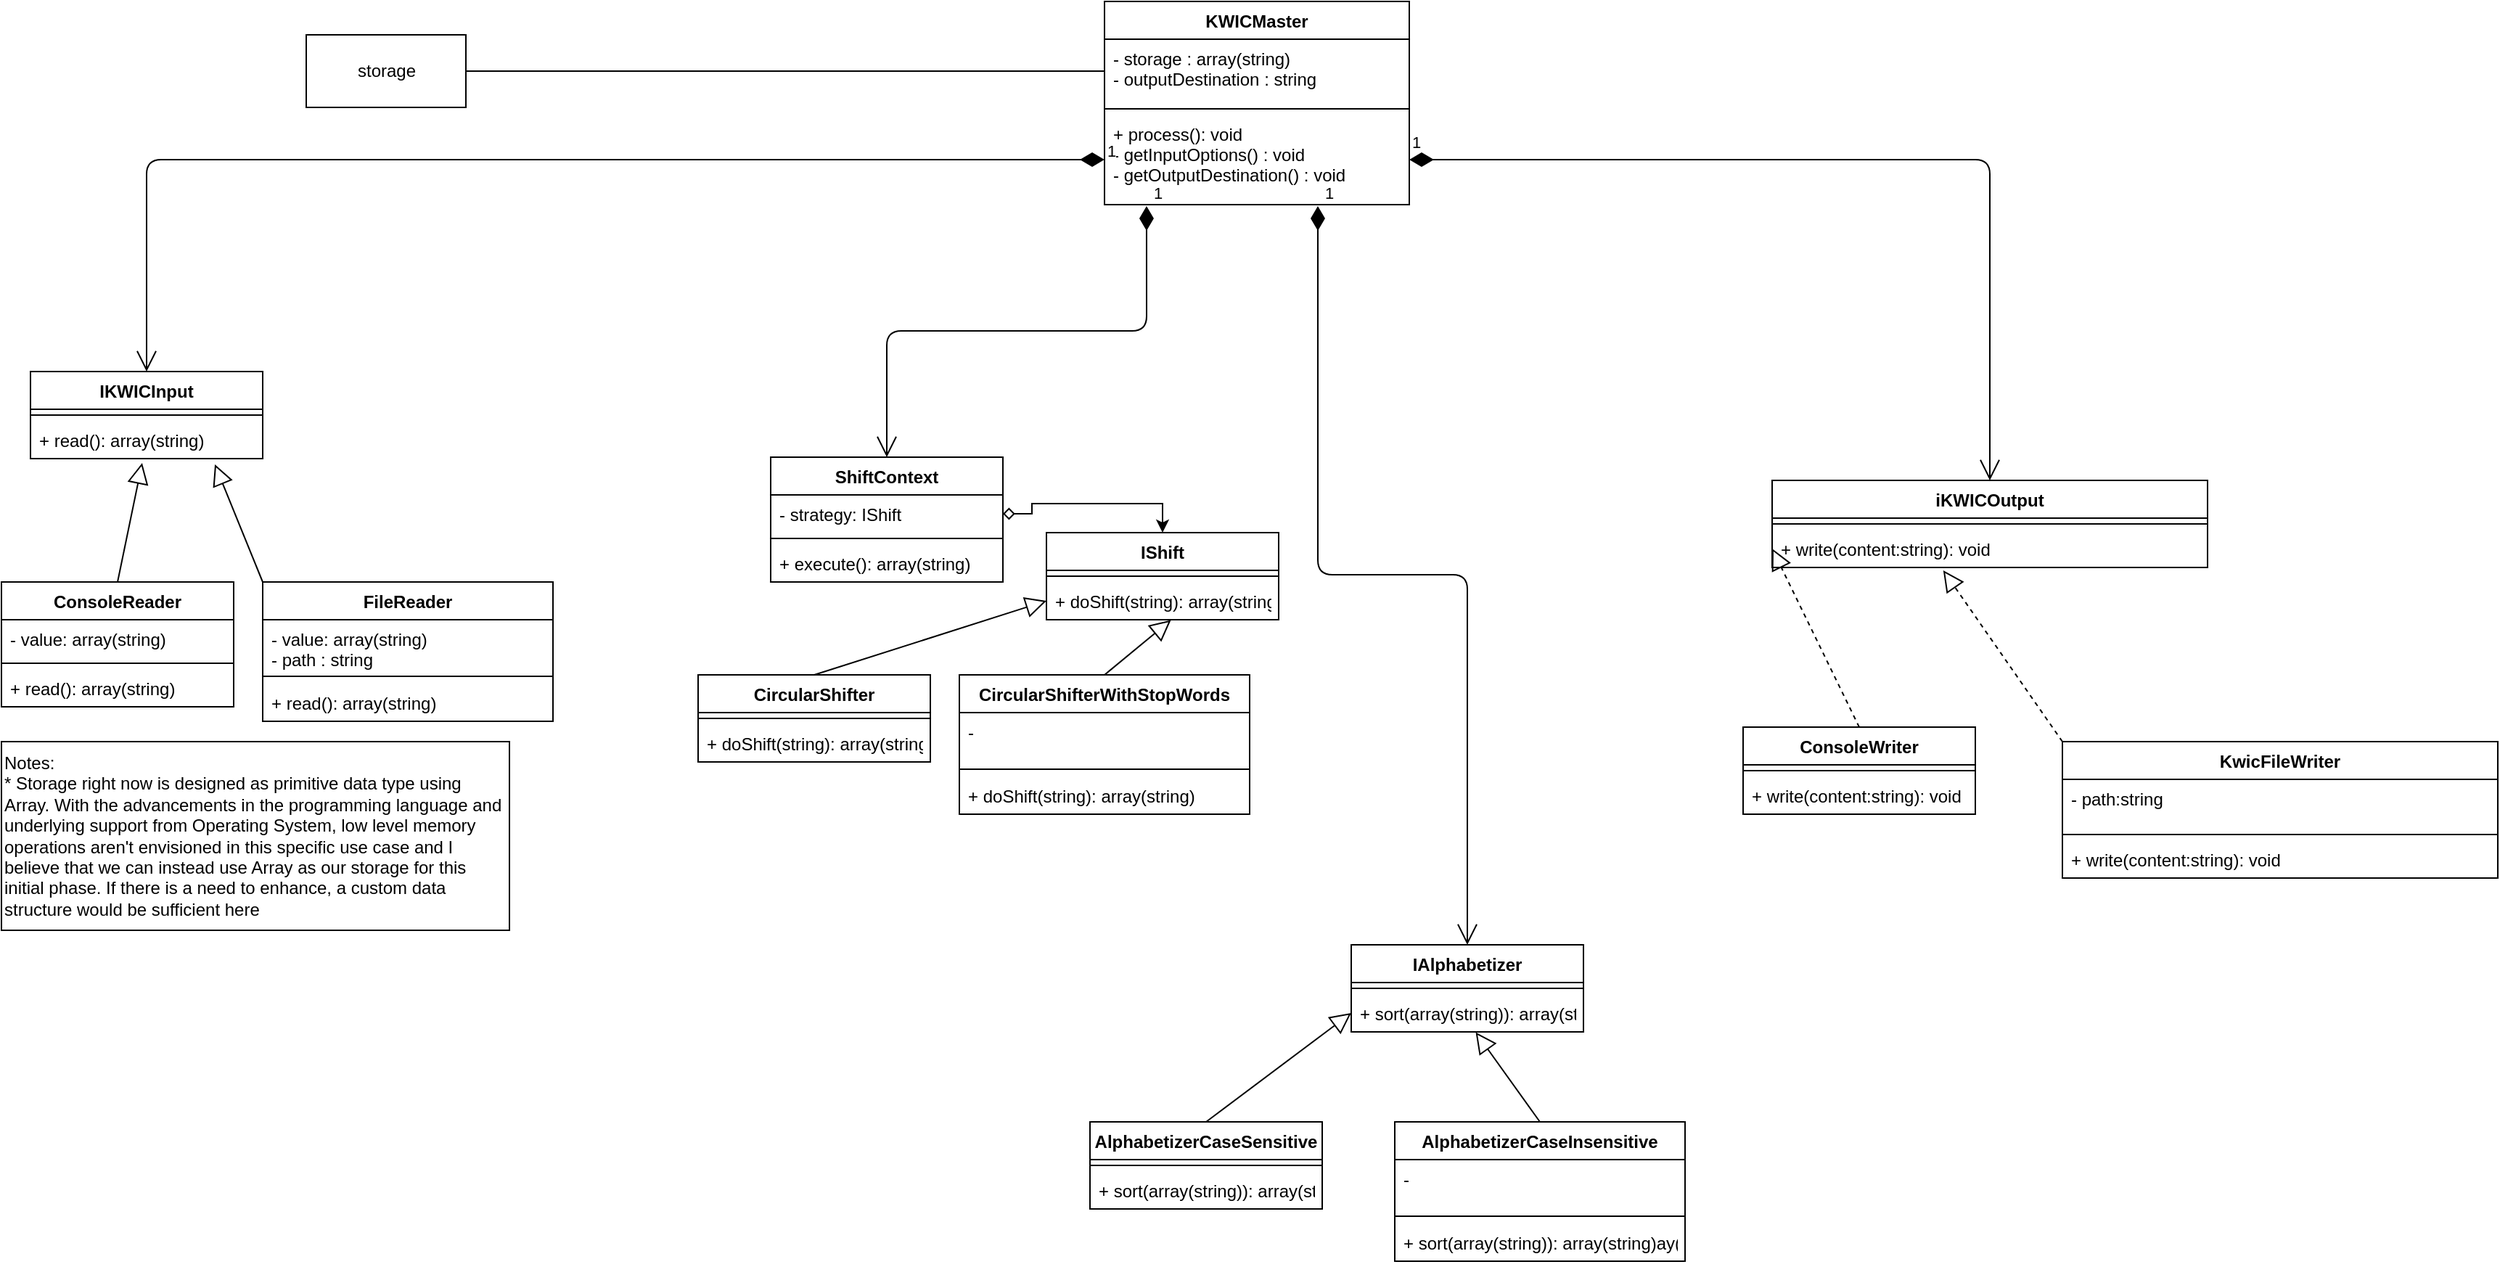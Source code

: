 <mxfile version="14.2.9" type="github">
  <diagram name="Page-1" id="929967ad-93f9-6ef4-fab6-5d389245f69c">
    <mxGraphModel dx="1409" dy="729" grid="1" gridSize="10" guides="1" tooltips="1" connect="1" arrows="1" fold="1" page="1" pageScale="1.5" pageWidth="1169" pageHeight="826" background="none" math="0" shadow="0">
      <root>
        <mxCell id="0" style=";html=1;" />
        <mxCell id="1" style=";html=1;" parent="0" />
        <mxCell id="phy_oIgyeEhYIAaXvfVB-1" value="KWICMaster" style="swimlane;fontStyle=1;align=center;verticalAlign=top;childLayout=stackLayout;horizontal=1;startSize=26;horizontalStack=0;resizeParent=1;resizeParentMax=0;resizeLast=0;collapsible=1;marginBottom=0;" parent="1" vertex="1">
          <mxGeometry x="770" y="170" width="210" height="140" as="geometry" />
        </mxCell>
        <mxCell id="phy_oIgyeEhYIAaXvfVB-2" value="- storage : array(string)&#xa;- outputDestination : string&#xa;" style="text;strokeColor=none;fillColor=none;align=left;verticalAlign=top;spacingLeft=4;spacingRight=4;overflow=hidden;rotatable=0;points=[[0,0.5],[1,0.5]];portConstraint=eastwest;" parent="phy_oIgyeEhYIAaXvfVB-1" vertex="1">
          <mxGeometry y="26" width="210" height="44" as="geometry" />
        </mxCell>
        <mxCell id="phy_oIgyeEhYIAaXvfVB-3" value="" style="line;strokeWidth=1;fillColor=none;align=left;verticalAlign=middle;spacingTop=-1;spacingLeft=3;spacingRight=3;rotatable=0;labelPosition=right;points=[];portConstraint=eastwest;" parent="phy_oIgyeEhYIAaXvfVB-1" vertex="1">
          <mxGeometry y="70" width="210" height="8" as="geometry" />
        </mxCell>
        <mxCell id="phy_oIgyeEhYIAaXvfVB-4" value="+ process(): void&#xa;- getInputOptions() : void&#xa;- getOutputDestination() : void" style="text;strokeColor=none;fillColor=none;align=left;verticalAlign=top;spacingLeft=4;spacingRight=4;overflow=hidden;rotatable=0;points=[[0,0.5],[1,0.5]];portConstraint=eastwest;" parent="phy_oIgyeEhYIAaXvfVB-1" vertex="1">
          <mxGeometry y="78" width="210" height="62" as="geometry" />
        </mxCell>
        <mxCell id="phy_oIgyeEhYIAaXvfVB-5" value="ConsoleReader" style="swimlane;fontStyle=1;align=center;verticalAlign=top;childLayout=stackLayout;horizontal=1;startSize=26;horizontalStack=0;resizeParent=1;resizeParentMax=0;resizeLast=0;collapsible=1;marginBottom=0;" parent="1" vertex="1">
          <mxGeometry x="10" y="570" width="160" height="86" as="geometry" />
        </mxCell>
        <mxCell id="phy_oIgyeEhYIAaXvfVB-6" value="- value: array(string)" style="text;strokeColor=none;fillColor=none;align=left;verticalAlign=top;spacingLeft=4;spacingRight=4;overflow=hidden;rotatable=0;points=[[0,0.5],[1,0.5]];portConstraint=eastwest;" parent="phy_oIgyeEhYIAaXvfVB-5" vertex="1">
          <mxGeometry y="26" width="160" height="26" as="geometry" />
        </mxCell>
        <mxCell id="phy_oIgyeEhYIAaXvfVB-7" value="" style="line;strokeWidth=1;fillColor=none;align=left;verticalAlign=middle;spacingTop=-1;spacingLeft=3;spacingRight=3;rotatable=0;labelPosition=right;points=[];portConstraint=eastwest;" parent="phy_oIgyeEhYIAaXvfVB-5" vertex="1">
          <mxGeometry y="52" width="160" height="8" as="geometry" />
        </mxCell>
        <mxCell id="phy_oIgyeEhYIAaXvfVB-8" value="+ read(): array(string)" style="text;strokeColor=none;fillColor=none;align=left;verticalAlign=top;spacingLeft=4;spacingRight=4;overflow=hidden;rotatable=0;points=[[0,0.5],[1,0.5]];portConstraint=eastwest;" parent="phy_oIgyeEhYIAaXvfVB-5" vertex="1">
          <mxGeometry y="60" width="160" height="26" as="geometry" />
        </mxCell>
        <mxCell id="phy_oIgyeEhYIAaXvfVB-11" value="FileReader" style="swimlane;fontStyle=1;align=center;verticalAlign=top;childLayout=stackLayout;horizontal=1;startSize=26;horizontalStack=0;resizeParent=1;resizeParentMax=0;resizeLast=0;collapsible=1;marginBottom=0;" parent="1" vertex="1">
          <mxGeometry x="190" y="570" width="200" height="96" as="geometry" />
        </mxCell>
        <mxCell id="phy_oIgyeEhYIAaXvfVB-12" value="- value: array(string)&#xa;- path : string" style="text;strokeColor=none;fillColor=none;align=left;verticalAlign=top;spacingLeft=4;spacingRight=4;overflow=hidden;rotatable=0;points=[[0,0.5],[1,0.5]];portConstraint=eastwest;" parent="phy_oIgyeEhYIAaXvfVB-11" vertex="1">
          <mxGeometry y="26" width="200" height="34" as="geometry" />
        </mxCell>
        <mxCell id="phy_oIgyeEhYIAaXvfVB-13" value="" style="line;strokeWidth=1;fillColor=none;align=left;verticalAlign=middle;spacingTop=-1;spacingLeft=3;spacingRight=3;rotatable=0;labelPosition=right;points=[];portConstraint=eastwest;" parent="phy_oIgyeEhYIAaXvfVB-11" vertex="1">
          <mxGeometry y="60" width="200" height="10" as="geometry" />
        </mxCell>
        <mxCell id="phy_oIgyeEhYIAaXvfVB-14" value="+ read(): array(string)" style="text;strokeColor=none;fillColor=none;align=left;verticalAlign=top;spacingLeft=4;spacingRight=4;overflow=hidden;rotatable=0;points=[[0,0.5],[1,0.5]];portConstraint=eastwest;" parent="phy_oIgyeEhYIAaXvfVB-11" vertex="1">
          <mxGeometry y="70" width="200" height="26" as="geometry" />
        </mxCell>
        <mxCell id="phy_oIgyeEhYIAaXvfVB-15" value="ConsoleWriter" style="swimlane;fontStyle=1;align=center;verticalAlign=top;childLayout=stackLayout;horizontal=1;startSize=26;horizontalStack=0;resizeParent=1;resizeParentMax=0;resizeLast=0;collapsible=1;marginBottom=0;" parent="1" vertex="1">
          <mxGeometry x="1210" y="670" width="160" height="60" as="geometry" />
        </mxCell>
        <mxCell id="phy_oIgyeEhYIAaXvfVB-17" value="" style="line;strokeWidth=1;fillColor=none;align=left;verticalAlign=middle;spacingTop=-1;spacingLeft=3;spacingRight=3;rotatable=0;labelPosition=right;points=[];portConstraint=eastwest;" parent="phy_oIgyeEhYIAaXvfVB-15" vertex="1">
          <mxGeometry y="26" width="160" height="8" as="geometry" />
        </mxCell>
        <mxCell id="phy_oIgyeEhYIAaXvfVB-18" value="+ write(content:string): void" style="text;strokeColor=none;fillColor=none;align=left;verticalAlign=top;spacingLeft=4;spacingRight=4;overflow=hidden;rotatable=0;points=[[0,0.5],[1,0.5]];portConstraint=eastwest;" parent="phy_oIgyeEhYIAaXvfVB-15" vertex="1">
          <mxGeometry y="34" width="160" height="26" as="geometry" />
        </mxCell>
        <mxCell id="phy_oIgyeEhYIAaXvfVB-19" value="KwicFileWriter" style="swimlane;fontStyle=1;align=center;verticalAlign=top;childLayout=stackLayout;horizontal=1;startSize=26;horizontalStack=0;resizeParent=1;resizeParentMax=0;resizeLast=0;collapsible=1;marginBottom=0;" parent="1" vertex="1">
          <mxGeometry x="1430" y="680" width="300" height="94" as="geometry" />
        </mxCell>
        <mxCell id="phy_oIgyeEhYIAaXvfVB-20" value="- path:string" style="text;strokeColor=none;fillColor=none;align=left;verticalAlign=top;spacingLeft=4;spacingRight=4;overflow=hidden;rotatable=0;points=[[0,0.5],[1,0.5]];portConstraint=eastwest;" parent="phy_oIgyeEhYIAaXvfVB-19" vertex="1">
          <mxGeometry y="26" width="300" height="34" as="geometry" />
        </mxCell>
        <mxCell id="phy_oIgyeEhYIAaXvfVB-21" value="" style="line;strokeWidth=1;fillColor=none;align=left;verticalAlign=middle;spacingTop=-1;spacingLeft=3;spacingRight=3;rotatable=0;labelPosition=right;points=[];portConstraint=eastwest;" parent="phy_oIgyeEhYIAaXvfVB-19" vertex="1">
          <mxGeometry y="60" width="300" height="8" as="geometry" />
        </mxCell>
        <mxCell id="phy_oIgyeEhYIAaXvfVB-22" value="+ write(content:string): void" style="text;strokeColor=none;fillColor=none;align=left;verticalAlign=top;spacingLeft=4;spacingRight=4;overflow=hidden;rotatable=0;points=[[0,0.5],[1,0.5]];portConstraint=eastwest;" parent="phy_oIgyeEhYIAaXvfVB-19" vertex="1">
          <mxGeometry y="68" width="300" height="26" as="geometry" />
        </mxCell>
        <mxCell id="phy_oIgyeEhYIAaXvfVB-32" value="" style="endArrow=block;endFill=0;endSize=12;html=1;exitX=0.5;exitY=0;exitDx=0;exitDy=0;entryX=0.481;entryY=1.115;entryDx=0;entryDy=0;entryPerimeter=0;" parent="1" source="phy_oIgyeEhYIAaXvfVB-5" target="8xvTotdAk9lfw0vqoSSg-4" edge="1">
          <mxGeometry width="160" relative="1" as="geometry">
            <mxPoint x="500" y="520" as="sourcePoint" />
            <mxPoint x="250" y="490" as="targetPoint" />
          </mxGeometry>
        </mxCell>
        <mxCell id="phy_oIgyeEhYIAaXvfVB-33" value="" style="endArrow=block;endFill=0;endSize=12;html=1;exitX=0;exitY=0;exitDx=0;exitDy=0;entryX=0.794;entryY=1.154;entryDx=0;entryDy=0;entryPerimeter=0;" parent="1" source="phy_oIgyeEhYIAaXvfVB-11" target="8xvTotdAk9lfw0vqoSSg-4" edge="1">
          <mxGeometry width="160" relative="1" as="geometry">
            <mxPoint x="150" y="587" as="sourcePoint" />
            <mxPoint x="430" y="490" as="targetPoint" />
          </mxGeometry>
        </mxCell>
        <mxCell id="phy_oIgyeEhYIAaXvfVB-34" value="" style="endArrow=block;dashed=1;endFill=0;endSize=12;html=1;exitX=0.5;exitY=0;exitDx=0;exitDy=0;entryX=0;entryY=0.5;entryDx=0;entryDy=0;" parent="1" source="phy_oIgyeEhYIAaXvfVB-15" target="8xvTotdAk9lfw0vqoSSg-25" edge="1">
          <mxGeometry width="160" relative="1" as="geometry">
            <mxPoint x="1310" y="557" as="sourcePoint" />
            <mxPoint x="1490" y="603" as="targetPoint" />
          </mxGeometry>
        </mxCell>
        <mxCell id="phy_oIgyeEhYIAaXvfVB-35" value="" style="endArrow=block;dashed=1;endFill=0;endSize=12;html=1;exitX=0;exitY=0;exitDx=0;exitDy=0;entryX=0.393;entryY=1.077;entryDx=0;entryDy=0;entryPerimeter=0;" parent="1" source="phy_oIgyeEhYIAaXvfVB-19" target="8xvTotdAk9lfw0vqoSSg-25" edge="1">
          <mxGeometry width="160" relative="1" as="geometry">
            <mxPoint x="1360" y="577" as="sourcePoint" />
            <mxPoint x="1650" y="603" as="targetPoint" />
          </mxGeometry>
        </mxCell>
        <mxCell id="phy_oIgyeEhYIAaXvfVB-52" value="storage" style="html=1;" parent="1" vertex="1">
          <mxGeometry x="220" y="193" width="110" height="50" as="geometry" />
        </mxCell>
        <mxCell id="phy_oIgyeEhYIAaXvfVB-53" value="" style="endArrow=none;html=1;edgeStyle=orthogonalEdgeStyle;entryX=0;entryY=0.5;entryDx=0;entryDy=0;exitX=1;exitY=0.5;exitDx=0;exitDy=0;" parent="1" source="phy_oIgyeEhYIAaXvfVB-52" target="phy_oIgyeEhYIAaXvfVB-2" edge="1">
          <mxGeometry relative="1" as="geometry">
            <mxPoint x="340" y="220" as="sourcePoint" />
            <mxPoint x="500" y="220" as="targetPoint" />
          </mxGeometry>
        </mxCell>
        <mxCell id="3jCtUMYixhxMc4JCGIBf-1" value="Notes:&amp;nbsp;&lt;br&gt;* Storage right now is designed as primitive data type using Array. With the advancements in the programming language and underlying support from Operating System, low level memory operations aren&#39;t envisioned in this specific use case and I believe that we can instead use Array as our storage for this initial phase. If there is a need to enhance, a custom data structure would be sufficient here&amp;nbsp;" style="rounded=0;whiteSpace=wrap;html=1;align=left;" parent="1" vertex="1">
          <mxGeometry x="10" y="680" width="350" height="130" as="geometry" />
        </mxCell>
        <mxCell id="3jCtUMYixhxMc4JCGIBf-11" value="1" style="endArrow=open;html=1;endSize=12;startArrow=diamondThin;startSize=14;startFill=1;edgeStyle=orthogonalEdgeStyle;align=left;verticalAlign=bottom;exitX=0;exitY=0.5;exitDx=0;exitDy=0;" parent="1" source="phy_oIgyeEhYIAaXvfVB-4" target="8xvTotdAk9lfw0vqoSSg-1" edge="1">
          <mxGeometry x="-1" y="3" relative="1" as="geometry">
            <mxPoint x="680" y="340" as="sourcePoint" />
            <mxPoint x="330" y="440" as="targetPoint" />
          </mxGeometry>
        </mxCell>
        <mxCell id="3jCtUMYixhxMc4JCGIBf-12" value="1" style="endArrow=open;html=1;endSize=12;startArrow=diamondThin;startSize=14;startFill=1;edgeStyle=orthogonalEdgeStyle;align=left;verticalAlign=bottom;exitX=0.138;exitY=1.016;exitDx=0;exitDy=0;exitPerimeter=0;entryX=0.5;entryY=0;entryDx=0;entryDy=0;" parent="1" source="phy_oIgyeEhYIAaXvfVB-4" target="8xvTotdAk9lfw0vqoSSg-26" edge="1">
          <mxGeometry x="-1" y="3" relative="1" as="geometry">
            <mxPoint x="780" y="289" as="sourcePoint" />
            <mxPoint x="670" y="470" as="targetPoint" />
          </mxGeometry>
        </mxCell>
        <mxCell id="3jCtUMYixhxMc4JCGIBf-13" value="1" style="endArrow=open;html=1;endSize=12;startArrow=diamondThin;startSize=14;startFill=1;edgeStyle=orthogonalEdgeStyle;align=left;verticalAlign=bottom;exitX=0.7;exitY=1.016;exitDx=0;exitDy=0;exitPerimeter=0;entryX=0.5;entryY=0;entryDx=0;entryDy=0;" parent="1" source="phy_oIgyeEhYIAaXvfVB-4" target="8xvTotdAk9lfw0vqoSSg-49" edge="1">
          <mxGeometry x="-1" y="3" relative="1" as="geometry">
            <mxPoint x="808.98" y="320.992" as="sourcePoint" />
            <mxPoint x="1025" y="774" as="targetPoint" />
          </mxGeometry>
        </mxCell>
        <mxCell id="3jCtUMYixhxMc4JCGIBf-14" value="1" style="endArrow=open;html=1;endSize=12;startArrow=diamondThin;startSize=14;startFill=1;edgeStyle=orthogonalEdgeStyle;align=left;verticalAlign=bottom;exitX=1;exitY=0.5;exitDx=0;exitDy=0;entryX=0.5;entryY=0;entryDx=0;entryDy=0;" parent="1" source="phy_oIgyeEhYIAaXvfVB-4" target="8xvTotdAk9lfw0vqoSSg-22" edge="1">
          <mxGeometry x="-1" y="3" relative="1" as="geometry">
            <mxPoint x="927" y="320.992" as="sourcePoint" />
            <mxPoint x="1361" y="500" as="targetPoint" />
          </mxGeometry>
        </mxCell>
        <mxCell id="8xvTotdAk9lfw0vqoSSg-1" value="IKWICInput" style="swimlane;fontStyle=1;align=center;verticalAlign=top;childLayout=stackLayout;horizontal=1;startSize=26;horizontalStack=0;resizeParent=1;resizeParentMax=0;resizeLast=0;collapsible=1;marginBottom=0;" parent="1" vertex="1">
          <mxGeometry x="30" y="425" width="160" height="60" as="geometry" />
        </mxCell>
        <mxCell id="8xvTotdAk9lfw0vqoSSg-3" value="" style="line;strokeWidth=1;fillColor=none;align=left;verticalAlign=middle;spacingTop=-1;spacingLeft=3;spacingRight=3;rotatable=0;labelPosition=right;points=[];portConstraint=eastwest;" parent="8xvTotdAk9lfw0vqoSSg-1" vertex="1">
          <mxGeometry y="26" width="160" height="8" as="geometry" />
        </mxCell>
        <mxCell id="8xvTotdAk9lfw0vqoSSg-4" value="+ read(): array(string)" style="text;strokeColor=none;fillColor=none;align=left;verticalAlign=top;spacingLeft=4;spacingRight=4;overflow=hidden;rotatable=0;points=[[0,0.5],[1,0.5]];portConstraint=eastwest;" parent="8xvTotdAk9lfw0vqoSSg-1" vertex="1">
          <mxGeometry y="34" width="160" height="26" as="geometry" />
        </mxCell>
        <mxCell id="8xvTotdAk9lfw0vqoSSg-22" value="iKWICOutput" style="swimlane;fontStyle=1;align=center;verticalAlign=top;childLayout=stackLayout;horizontal=1;startSize=26;horizontalStack=0;resizeParent=1;resizeParentMax=0;resizeLast=0;collapsible=1;marginBottom=0;" parent="1" vertex="1">
          <mxGeometry x="1230" y="500" width="300" height="60" as="geometry" />
        </mxCell>
        <mxCell id="8xvTotdAk9lfw0vqoSSg-24" value="" style="line;strokeWidth=1;fillColor=none;align=left;verticalAlign=middle;spacingTop=-1;spacingLeft=3;spacingRight=3;rotatable=0;labelPosition=right;points=[];portConstraint=eastwest;" parent="8xvTotdAk9lfw0vqoSSg-22" vertex="1">
          <mxGeometry y="26" width="300" height="8" as="geometry" />
        </mxCell>
        <mxCell id="8xvTotdAk9lfw0vqoSSg-25" value="+ write(content:string): void" style="text;strokeColor=none;fillColor=none;align=left;verticalAlign=top;spacingLeft=4;spacingRight=4;overflow=hidden;rotatable=0;points=[[0,0.5],[1,0.5]];portConstraint=eastwest;" parent="8xvTotdAk9lfw0vqoSSg-22" vertex="1">
          <mxGeometry y="34" width="300" height="26" as="geometry" />
        </mxCell>
        <mxCell id="8xvTotdAk9lfw0vqoSSg-26" value="ShiftContext" style="swimlane;fontStyle=1;align=center;verticalAlign=top;childLayout=stackLayout;horizontal=1;startSize=26;horizontalStack=0;resizeParent=1;resizeParentMax=0;resizeLast=0;collapsible=1;marginBottom=0;" parent="1" vertex="1">
          <mxGeometry x="540" y="484" width="160" height="86" as="geometry" />
        </mxCell>
        <mxCell id="8xvTotdAk9lfw0vqoSSg-27" value="- strategy: IShift" style="text;strokeColor=none;fillColor=none;align=left;verticalAlign=top;spacingLeft=4;spacingRight=4;overflow=hidden;rotatable=0;points=[[0,0.5],[1,0.5]];portConstraint=eastwest;" parent="8xvTotdAk9lfw0vqoSSg-26" vertex="1">
          <mxGeometry y="26" width="160" height="26" as="geometry" />
        </mxCell>
        <mxCell id="8xvTotdAk9lfw0vqoSSg-28" value="" style="line;strokeWidth=1;fillColor=none;align=left;verticalAlign=middle;spacingTop=-1;spacingLeft=3;spacingRight=3;rotatable=0;labelPosition=right;points=[];portConstraint=eastwest;" parent="8xvTotdAk9lfw0vqoSSg-26" vertex="1">
          <mxGeometry y="52" width="160" height="8" as="geometry" />
        </mxCell>
        <mxCell id="8xvTotdAk9lfw0vqoSSg-29" value="+ execute(): array(string)" style="text;strokeColor=none;fillColor=none;align=left;verticalAlign=top;spacingLeft=4;spacingRight=4;overflow=hidden;rotatable=0;points=[[0,0.5],[1,0.5]];portConstraint=eastwest;" parent="8xvTotdAk9lfw0vqoSSg-26" vertex="1">
          <mxGeometry y="60" width="160" height="26" as="geometry" />
        </mxCell>
        <mxCell id="8xvTotdAk9lfw0vqoSSg-30" value="IShift" style="swimlane;fontStyle=1;align=center;verticalAlign=top;childLayout=stackLayout;horizontal=1;startSize=26;horizontalStack=0;resizeParent=1;resizeParentMax=0;resizeLast=0;collapsible=1;marginBottom=0;" parent="1" vertex="1">
          <mxGeometry x="730" y="536" width="160" height="60" as="geometry" />
        </mxCell>
        <mxCell id="8xvTotdAk9lfw0vqoSSg-31" value="" style="line;strokeWidth=1;fillColor=none;align=left;verticalAlign=middle;spacingTop=-1;spacingLeft=3;spacingRight=3;rotatable=0;labelPosition=right;points=[];portConstraint=eastwest;" parent="8xvTotdAk9lfw0vqoSSg-30" vertex="1">
          <mxGeometry y="26" width="160" height="8" as="geometry" />
        </mxCell>
        <mxCell id="8xvTotdAk9lfw0vqoSSg-32" value="+ doShift(string): array(string)" style="text;strokeColor=none;fillColor=none;align=left;verticalAlign=top;spacingLeft=4;spacingRight=4;overflow=hidden;rotatable=0;points=[[0,0.5],[1,0.5]];portConstraint=eastwest;" parent="8xvTotdAk9lfw0vqoSSg-30" vertex="1">
          <mxGeometry y="34" width="160" height="26" as="geometry" />
        </mxCell>
        <mxCell id="8xvTotdAk9lfw0vqoSSg-34" style="edgeStyle=orthogonalEdgeStyle;rounded=0;orthogonalLoop=1;jettySize=auto;html=1;entryX=0.5;entryY=0;entryDx=0;entryDy=0;startArrow=diamond;startFill=0;" parent="1" source="8xvTotdAk9lfw0vqoSSg-27" target="8xvTotdAk9lfw0vqoSSg-30" edge="1">
          <mxGeometry relative="1" as="geometry" />
        </mxCell>
        <mxCell id="8xvTotdAk9lfw0vqoSSg-35" value="CircularShifter" style="swimlane;fontStyle=1;align=center;verticalAlign=top;childLayout=stackLayout;horizontal=1;startSize=26;horizontalStack=0;resizeParent=1;resizeParentMax=0;resizeLast=0;collapsible=1;marginBottom=0;" parent="1" vertex="1">
          <mxGeometry x="490" y="634" width="160" height="60" as="geometry" />
        </mxCell>
        <mxCell id="8xvTotdAk9lfw0vqoSSg-37" value="" style="line;strokeWidth=1;fillColor=none;align=left;verticalAlign=middle;spacingTop=-1;spacingLeft=3;spacingRight=3;rotatable=0;labelPosition=right;points=[];portConstraint=eastwest;" parent="8xvTotdAk9lfw0vqoSSg-35" vertex="1">
          <mxGeometry y="26" width="160" height="8" as="geometry" />
        </mxCell>
        <mxCell id="8xvTotdAk9lfw0vqoSSg-38" value="+ doShift(string): array(string)" style="text;strokeColor=none;fillColor=none;align=left;verticalAlign=top;spacingLeft=4;spacingRight=4;overflow=hidden;rotatable=0;points=[[0,0.5],[1,0.5]];portConstraint=eastwest;" parent="8xvTotdAk9lfw0vqoSSg-35" vertex="1">
          <mxGeometry y="34" width="160" height="26" as="geometry" />
        </mxCell>
        <mxCell id="8xvTotdAk9lfw0vqoSSg-39" value="CircularShifterWithStopWords" style="swimlane;fontStyle=1;align=center;verticalAlign=top;childLayout=stackLayout;horizontal=1;startSize=26;horizontalStack=0;resizeParent=1;resizeParentMax=0;resizeLast=0;collapsible=1;marginBottom=0;" parent="1" vertex="1">
          <mxGeometry x="670" y="634" width="200" height="96" as="geometry" />
        </mxCell>
        <mxCell id="8xvTotdAk9lfw0vqoSSg-40" value="- " style="text;strokeColor=none;fillColor=none;align=left;verticalAlign=top;spacingLeft=4;spacingRight=4;overflow=hidden;rotatable=0;points=[[0,0.5],[1,0.5]];portConstraint=eastwest;" parent="8xvTotdAk9lfw0vqoSSg-39" vertex="1">
          <mxGeometry y="26" width="200" height="34" as="geometry" />
        </mxCell>
        <mxCell id="8xvTotdAk9lfw0vqoSSg-41" value="" style="line;strokeWidth=1;fillColor=none;align=left;verticalAlign=middle;spacingTop=-1;spacingLeft=3;spacingRight=3;rotatable=0;labelPosition=right;points=[];portConstraint=eastwest;" parent="8xvTotdAk9lfw0vqoSSg-39" vertex="1">
          <mxGeometry y="60" width="200" height="10" as="geometry" />
        </mxCell>
        <mxCell id="8xvTotdAk9lfw0vqoSSg-42" value="+ doShift(string): array(string)" style="text;strokeColor=none;fillColor=none;align=left;verticalAlign=top;spacingLeft=4;spacingRight=4;overflow=hidden;rotatable=0;points=[[0,0.5],[1,0.5]];portConstraint=eastwest;" parent="8xvTotdAk9lfw0vqoSSg-39" vertex="1">
          <mxGeometry y="70" width="200" height="26" as="geometry" />
        </mxCell>
        <mxCell id="8xvTotdAk9lfw0vqoSSg-43" value="" style="endArrow=block;endFill=0;endSize=12;html=1;entryX=0;entryY=0.5;entryDx=0;entryDy=0;exitX=0.5;exitY=0;exitDx=0;exitDy=0;" parent="1" source="8xvTotdAk9lfw0vqoSSg-35" target="8xvTotdAk9lfw0vqoSSg-32" edge="1">
          <mxGeometry width="160" relative="1" as="geometry">
            <mxPoint x="560" y="630" as="sourcePoint" />
            <mxPoint x="167.04" y="499.004" as="targetPoint" />
          </mxGeometry>
        </mxCell>
        <mxCell id="8xvTotdAk9lfw0vqoSSg-44" value="" style="endArrow=block;endFill=0;endSize=12;html=1;entryX=0.536;entryY=1.011;entryDx=0;entryDy=0;exitX=0.5;exitY=0;exitDx=0;exitDy=0;entryPerimeter=0;" parent="1" source="8xvTotdAk9lfw0vqoSSg-39" target="8xvTotdAk9lfw0vqoSSg-32" edge="1">
          <mxGeometry width="160" relative="1" as="geometry">
            <mxPoint x="580" y="644" as="sourcePoint" />
            <mxPoint x="727" y="600.0" as="targetPoint" />
          </mxGeometry>
        </mxCell>
        <mxCell id="8xvTotdAk9lfw0vqoSSg-49" value="IAlphabetizer" style="swimlane;fontStyle=1;align=center;verticalAlign=top;childLayout=stackLayout;horizontal=1;startSize=26;horizontalStack=0;resizeParent=1;resizeParentMax=0;resizeLast=0;collapsible=1;marginBottom=0;" parent="1" vertex="1">
          <mxGeometry x="940" y="820" width="160" height="60" as="geometry" />
        </mxCell>
        <mxCell id="8xvTotdAk9lfw0vqoSSg-50" value="" style="line;strokeWidth=1;fillColor=none;align=left;verticalAlign=middle;spacingTop=-1;spacingLeft=3;spacingRight=3;rotatable=0;labelPosition=right;points=[];portConstraint=eastwest;" parent="8xvTotdAk9lfw0vqoSSg-49" vertex="1">
          <mxGeometry y="26" width="160" height="8" as="geometry" />
        </mxCell>
        <mxCell id="8xvTotdAk9lfw0vqoSSg-51" value="+ sort(array(string)): array(string)" style="text;strokeColor=none;fillColor=none;align=left;verticalAlign=top;spacingLeft=4;spacingRight=4;overflow=hidden;rotatable=0;points=[[0,0.5],[1,0.5]];portConstraint=eastwest;" parent="8xvTotdAk9lfw0vqoSSg-49" vertex="1">
          <mxGeometry y="34" width="160" height="26" as="geometry" />
        </mxCell>
        <mxCell id="8xvTotdAk9lfw0vqoSSg-52" value="AlphabetizerCaseSensitive" style="swimlane;fontStyle=1;align=center;verticalAlign=top;childLayout=stackLayout;horizontal=1;startSize=26;horizontalStack=0;resizeParent=1;resizeParentMax=0;resizeLast=0;collapsible=1;marginBottom=0;" parent="1" vertex="1">
          <mxGeometry x="760" y="942" width="160" height="60" as="geometry" />
        </mxCell>
        <mxCell id="8xvTotdAk9lfw0vqoSSg-53" value="" style="line;strokeWidth=1;fillColor=none;align=left;verticalAlign=middle;spacingTop=-1;spacingLeft=3;spacingRight=3;rotatable=0;labelPosition=right;points=[];portConstraint=eastwest;" parent="8xvTotdAk9lfw0vqoSSg-52" vertex="1">
          <mxGeometry y="26" width="160" height="8" as="geometry" />
        </mxCell>
        <mxCell id="8xvTotdAk9lfw0vqoSSg-54" value="+ sort(array(string)): array(string)" style="text;strokeColor=none;fillColor=none;align=left;verticalAlign=top;spacingLeft=4;spacingRight=4;overflow=hidden;rotatable=0;points=[[0,0.5],[1,0.5]];portConstraint=eastwest;" parent="8xvTotdAk9lfw0vqoSSg-52" vertex="1">
          <mxGeometry y="34" width="160" height="26" as="geometry" />
        </mxCell>
        <mxCell id="8xvTotdAk9lfw0vqoSSg-55" value="AlphabetizerCaseInsensitive" style="swimlane;fontStyle=1;align=center;verticalAlign=top;childLayout=stackLayout;horizontal=1;startSize=26;horizontalStack=0;resizeParent=1;resizeParentMax=0;resizeLast=0;collapsible=1;marginBottom=0;" parent="1" vertex="1">
          <mxGeometry x="970" y="942" width="200" height="96" as="geometry" />
        </mxCell>
        <mxCell id="8xvTotdAk9lfw0vqoSSg-56" value="- " style="text;strokeColor=none;fillColor=none;align=left;verticalAlign=top;spacingLeft=4;spacingRight=4;overflow=hidden;rotatable=0;points=[[0,0.5],[1,0.5]];portConstraint=eastwest;" parent="8xvTotdAk9lfw0vqoSSg-55" vertex="1">
          <mxGeometry y="26" width="200" height="34" as="geometry" />
        </mxCell>
        <mxCell id="8xvTotdAk9lfw0vqoSSg-57" value="" style="line;strokeWidth=1;fillColor=none;align=left;verticalAlign=middle;spacingTop=-1;spacingLeft=3;spacingRight=3;rotatable=0;labelPosition=right;points=[];portConstraint=eastwest;" parent="8xvTotdAk9lfw0vqoSSg-55" vertex="1">
          <mxGeometry y="60" width="200" height="10" as="geometry" />
        </mxCell>
        <mxCell id="8xvTotdAk9lfw0vqoSSg-58" value="+ sort(array(string)): array(string)ay(string)" style="text;strokeColor=none;fillColor=none;align=left;verticalAlign=top;spacingLeft=4;spacingRight=4;overflow=hidden;rotatable=0;points=[[0,0.5],[1,0.5]];portConstraint=eastwest;" parent="8xvTotdAk9lfw0vqoSSg-55" vertex="1">
          <mxGeometry y="70" width="200" height="26" as="geometry" />
        </mxCell>
        <mxCell id="8xvTotdAk9lfw0vqoSSg-59" value="" style="endArrow=block;endFill=0;endSize=12;html=1;entryX=0;entryY=0.5;entryDx=0;entryDy=0;exitX=0.5;exitY=0;exitDx=0;exitDy=0;" parent="1" source="8xvTotdAk9lfw0vqoSSg-52" target="8xvTotdAk9lfw0vqoSSg-51" edge="1">
          <mxGeometry width="160" relative="1" as="geometry">
            <mxPoint x="560" y="934" as="sourcePoint" />
            <mxPoint x="167.04" y="803.004" as="targetPoint" />
          </mxGeometry>
        </mxCell>
        <mxCell id="8xvTotdAk9lfw0vqoSSg-60" value="" style="endArrow=block;endFill=0;endSize=12;html=1;entryX=0.536;entryY=1.011;entryDx=0;entryDy=0;exitX=0.5;exitY=0;exitDx=0;exitDy=0;entryPerimeter=0;" parent="1" source="8xvTotdAk9lfw0vqoSSg-55" target="8xvTotdAk9lfw0vqoSSg-51" edge="1">
          <mxGeometry width="160" relative="1" as="geometry">
            <mxPoint x="580" y="948" as="sourcePoint" />
            <mxPoint x="727" y="904.0" as="targetPoint" />
          </mxGeometry>
        </mxCell>
      </root>
    </mxGraphModel>
  </diagram>
</mxfile>

